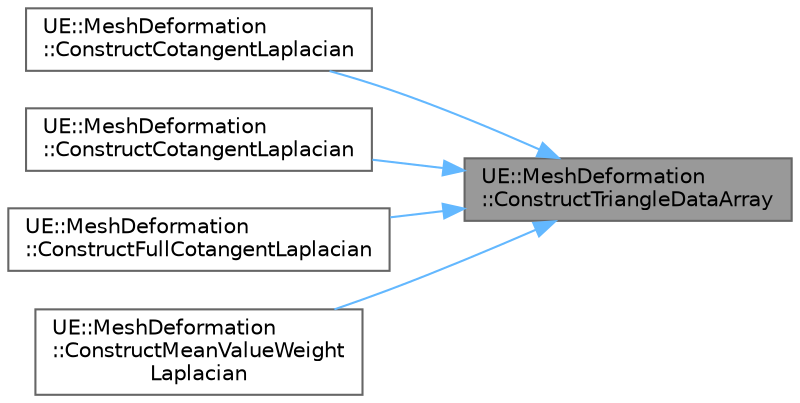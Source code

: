digraph "UE::MeshDeformation::ConstructTriangleDataArray"
{
 // INTERACTIVE_SVG=YES
 // LATEX_PDF_SIZE
  bgcolor="transparent";
  edge [fontname=Helvetica,fontsize=10,labelfontname=Helvetica,labelfontsize=10];
  node [fontname=Helvetica,fontsize=10,shape=box,height=0.2,width=0.4];
  rankdir="RL";
  Node1 [id="Node000001",label="UE::MeshDeformation\l::ConstructTriangleDataArray",height=0.2,width=0.4,color="gray40", fillcolor="grey60", style="filled", fontcolor="black",tooltip="Return and array in triangle order that holds the per-triangle derived data needed."];
  Node1 -> Node2 [id="edge1_Node000001_Node000002",dir="back",color="steelblue1",style="solid",tooltip=" "];
  Node2 [id="Node000002",label="UE::MeshDeformation\l::ConstructCotangentLaplacian",height=0.2,width=0.4,color="grey40", fillcolor="white", style="filled",URL="$da/df1/namespaceUE_1_1MeshDeformation.html#abb5ba9e1b374edf6d77271067c602718",tooltip="Construct a sparse matrix representation using a cotangent-weighted Laplacian."];
  Node1 -> Node3 [id="edge2_Node000001_Node000003",dir="back",color="steelblue1",style="solid",tooltip=" "];
  Node3 [id="Node000003",label="UE::MeshDeformation\l::ConstructCotangentLaplacian",height=0.2,width=0.4,color="grey40", fillcolor="white", style="filled",URL="$da/df1/namespaceUE_1_1MeshDeformation.html#aaf997123f9e9bc9c6853c6ba0330b986",tooltip="Construct a sparse matrix representation using a pre-multiplied cotangent-weighted Laplacian."];
  Node1 -> Node4 [id="edge3_Node000001_Node000004",dir="back",color="steelblue1",style="solid",tooltip=" "];
  Node4 [id="Node000004",label="UE::MeshDeformation\l::ConstructFullCotangentLaplacian",height=0.2,width=0.4,color="grey40", fillcolor="white", style="filled",URL="$da/df1/namespaceUE_1_1MeshDeformation.html#ae792924418f806431fc29afa28c3716f",tooltip="Construct sparse Cotangent Laplacian matrix."];
  Node1 -> Node5 [id="edge4_Node000001_Node000005",dir="back",color="steelblue1",style="solid",tooltip=" "];
  Node5 [id="Node000005",label="UE::MeshDeformation\l::ConstructMeanValueWeight\lLaplacian",height=0.2,width=0.4,color="grey40", fillcolor="white", style="filled",URL="$da/df1/namespaceUE_1_1MeshDeformation.html#a8cfb166d2dee288b2c69e7a3942f1f16",tooltip="Construct a sparse matrix representation using a meanvalue-weighted Laplacian."];
}
